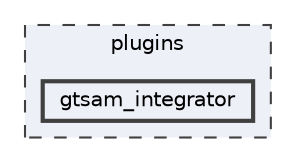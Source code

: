 digraph "/home/friedel/devel/ILLIXR/plugins/gtsam_integrator"
{
 // LATEX_PDF_SIZE
  bgcolor="transparent";
  edge [fontname=Helvetica,fontsize=10,labelfontname=Helvetica,labelfontsize=10];
  node [fontname=Helvetica,fontsize=10,shape=box,height=0.2,width=0.4];
  compound=true
  subgraph clusterdir_38c8d24aef3972a7f87b834274e76e31 {
    graph [ bgcolor="#edf0f7", pencolor="grey25", label="plugins", fontname=Helvetica,fontsize=10 style="filled,dashed", URL="dir_38c8d24aef3972a7f87b834274e76e31.html",tooltip=""]
  dir_219ef9b2c04ff5c35436b6168a2a0e71 [label="gtsam_integrator", fillcolor="#edf0f7", color="grey25", style="filled,bold", URL="dir_219ef9b2c04ff5c35436b6168a2a0e71.html",tooltip=""];
  }
}
